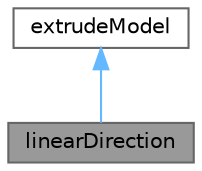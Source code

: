 digraph "linearDirection"
{
 // LATEX_PDF_SIZE
  bgcolor="transparent";
  edge [fontname=Helvetica,fontsize=10,labelfontname=Helvetica,labelfontsize=10];
  node [fontname=Helvetica,fontsize=10,shape=box,height=0.2,width=0.4];
  Node1 [id="Node000001",label="linearDirection",height=0.2,width=0.4,color="gray40", fillcolor="grey60", style="filled", fontcolor="black",tooltip="Extrudes by transforming points in a specified direction by the given distance."];
  Node2 -> Node1 [id="edge1_Node000001_Node000002",dir="back",color="steelblue1",style="solid",tooltip=" "];
  Node2 [id="Node000002",label="extrudeModel",height=0.2,width=0.4,color="gray40", fillcolor="white", style="filled",URL="$classFoam_1_1extrudeModel.html",tooltip="Top level extrusion model class."];
}
